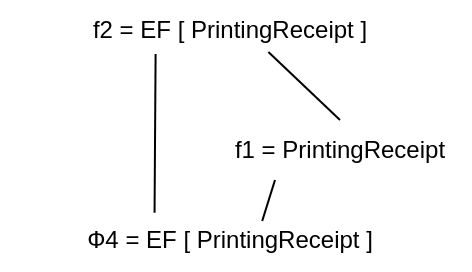 <mxfile version="26.0.6">
  <diagram name="Страница — 1" id="VzCEovMwz_sihKzQtYCU">
    <mxGraphModel dx="989" dy="514" grid="1" gridSize="10" guides="1" tooltips="1" connect="1" arrows="1" fold="1" page="1" pageScale="1" pageWidth="500" pageHeight="300" math="0" shadow="0">
      <root>
        <mxCell id="0" />
        <mxCell id="1" parent="0" />
        <mxCell id="YSPF_yS68U6jwQ297TWY-43" value="f2 = EF [ PrintingReceipt ]" style="text;html=1;align=center;verticalAlign=middle;whiteSpace=wrap;rounded=0;" vertex="1" parent="1">
          <mxGeometry x="150" y="30" width="200" height="30" as="geometry" />
        </mxCell>
        <mxCell id="YSPF_yS68U6jwQ297TWY-44" value="Ф4 = EF [ PrintingReceipt ]" style="text;html=1;align=center;verticalAlign=middle;whiteSpace=wrap;rounded=0;" vertex="1" parent="1">
          <mxGeometry x="135" y="135" width="230" height="30" as="geometry" />
        </mxCell>
        <mxCell id="YSPF_yS68U6jwQ297TWY-45" value="f1 = PrintingReceipt" style="text;html=1;align=center;verticalAlign=middle;whiteSpace=wrap;rounded=0;" vertex="1" parent="1">
          <mxGeometry x="240" y="90" width="130" height="30" as="geometry" />
        </mxCell>
        <mxCell id="YSPF_yS68U6jwQ297TWY-46" value="" style="endArrow=none;html=1;rounded=0;entryX=0.314;entryY=0.901;entryDx=0;entryDy=0;entryPerimeter=0;exitX=0.336;exitY=0.045;exitDx=0;exitDy=0;exitPerimeter=0;" edge="1" parent="1" source="YSPF_yS68U6jwQ297TWY-44" target="YSPF_yS68U6jwQ297TWY-43">
          <mxGeometry width="50" height="50" relative="1" as="geometry">
            <mxPoint x="130" y="150" as="sourcePoint" />
            <mxPoint x="180" y="100" as="targetPoint" />
          </mxGeometry>
        </mxCell>
        <mxCell id="YSPF_yS68U6jwQ297TWY-47" value="" style="endArrow=none;html=1;rounded=0;entryX=0.596;entryY=0.867;entryDx=0;entryDy=0;entryPerimeter=0;exitX=0.5;exitY=0;exitDx=0;exitDy=0;" edge="1" parent="1" source="YSPF_yS68U6jwQ297TWY-45" target="YSPF_yS68U6jwQ297TWY-43">
          <mxGeometry width="50" height="50" relative="1" as="geometry">
            <mxPoint x="220" y="130" as="sourcePoint" />
            <mxPoint x="270" y="80" as="targetPoint" />
          </mxGeometry>
        </mxCell>
        <mxCell id="YSPF_yS68U6jwQ297TWY-48" value="" style="endArrow=none;html=1;rounded=0;entryX=0.25;entryY=1;entryDx=0;entryDy=0;exitX=0.57;exitY=0.183;exitDx=0;exitDy=0;exitPerimeter=0;" edge="1" parent="1" source="YSPF_yS68U6jwQ297TWY-44" target="YSPF_yS68U6jwQ297TWY-45">
          <mxGeometry width="50" height="50" relative="1" as="geometry">
            <mxPoint x="200" y="260" as="sourcePoint" />
            <mxPoint x="250" y="210" as="targetPoint" />
          </mxGeometry>
        </mxCell>
      </root>
    </mxGraphModel>
  </diagram>
</mxfile>
